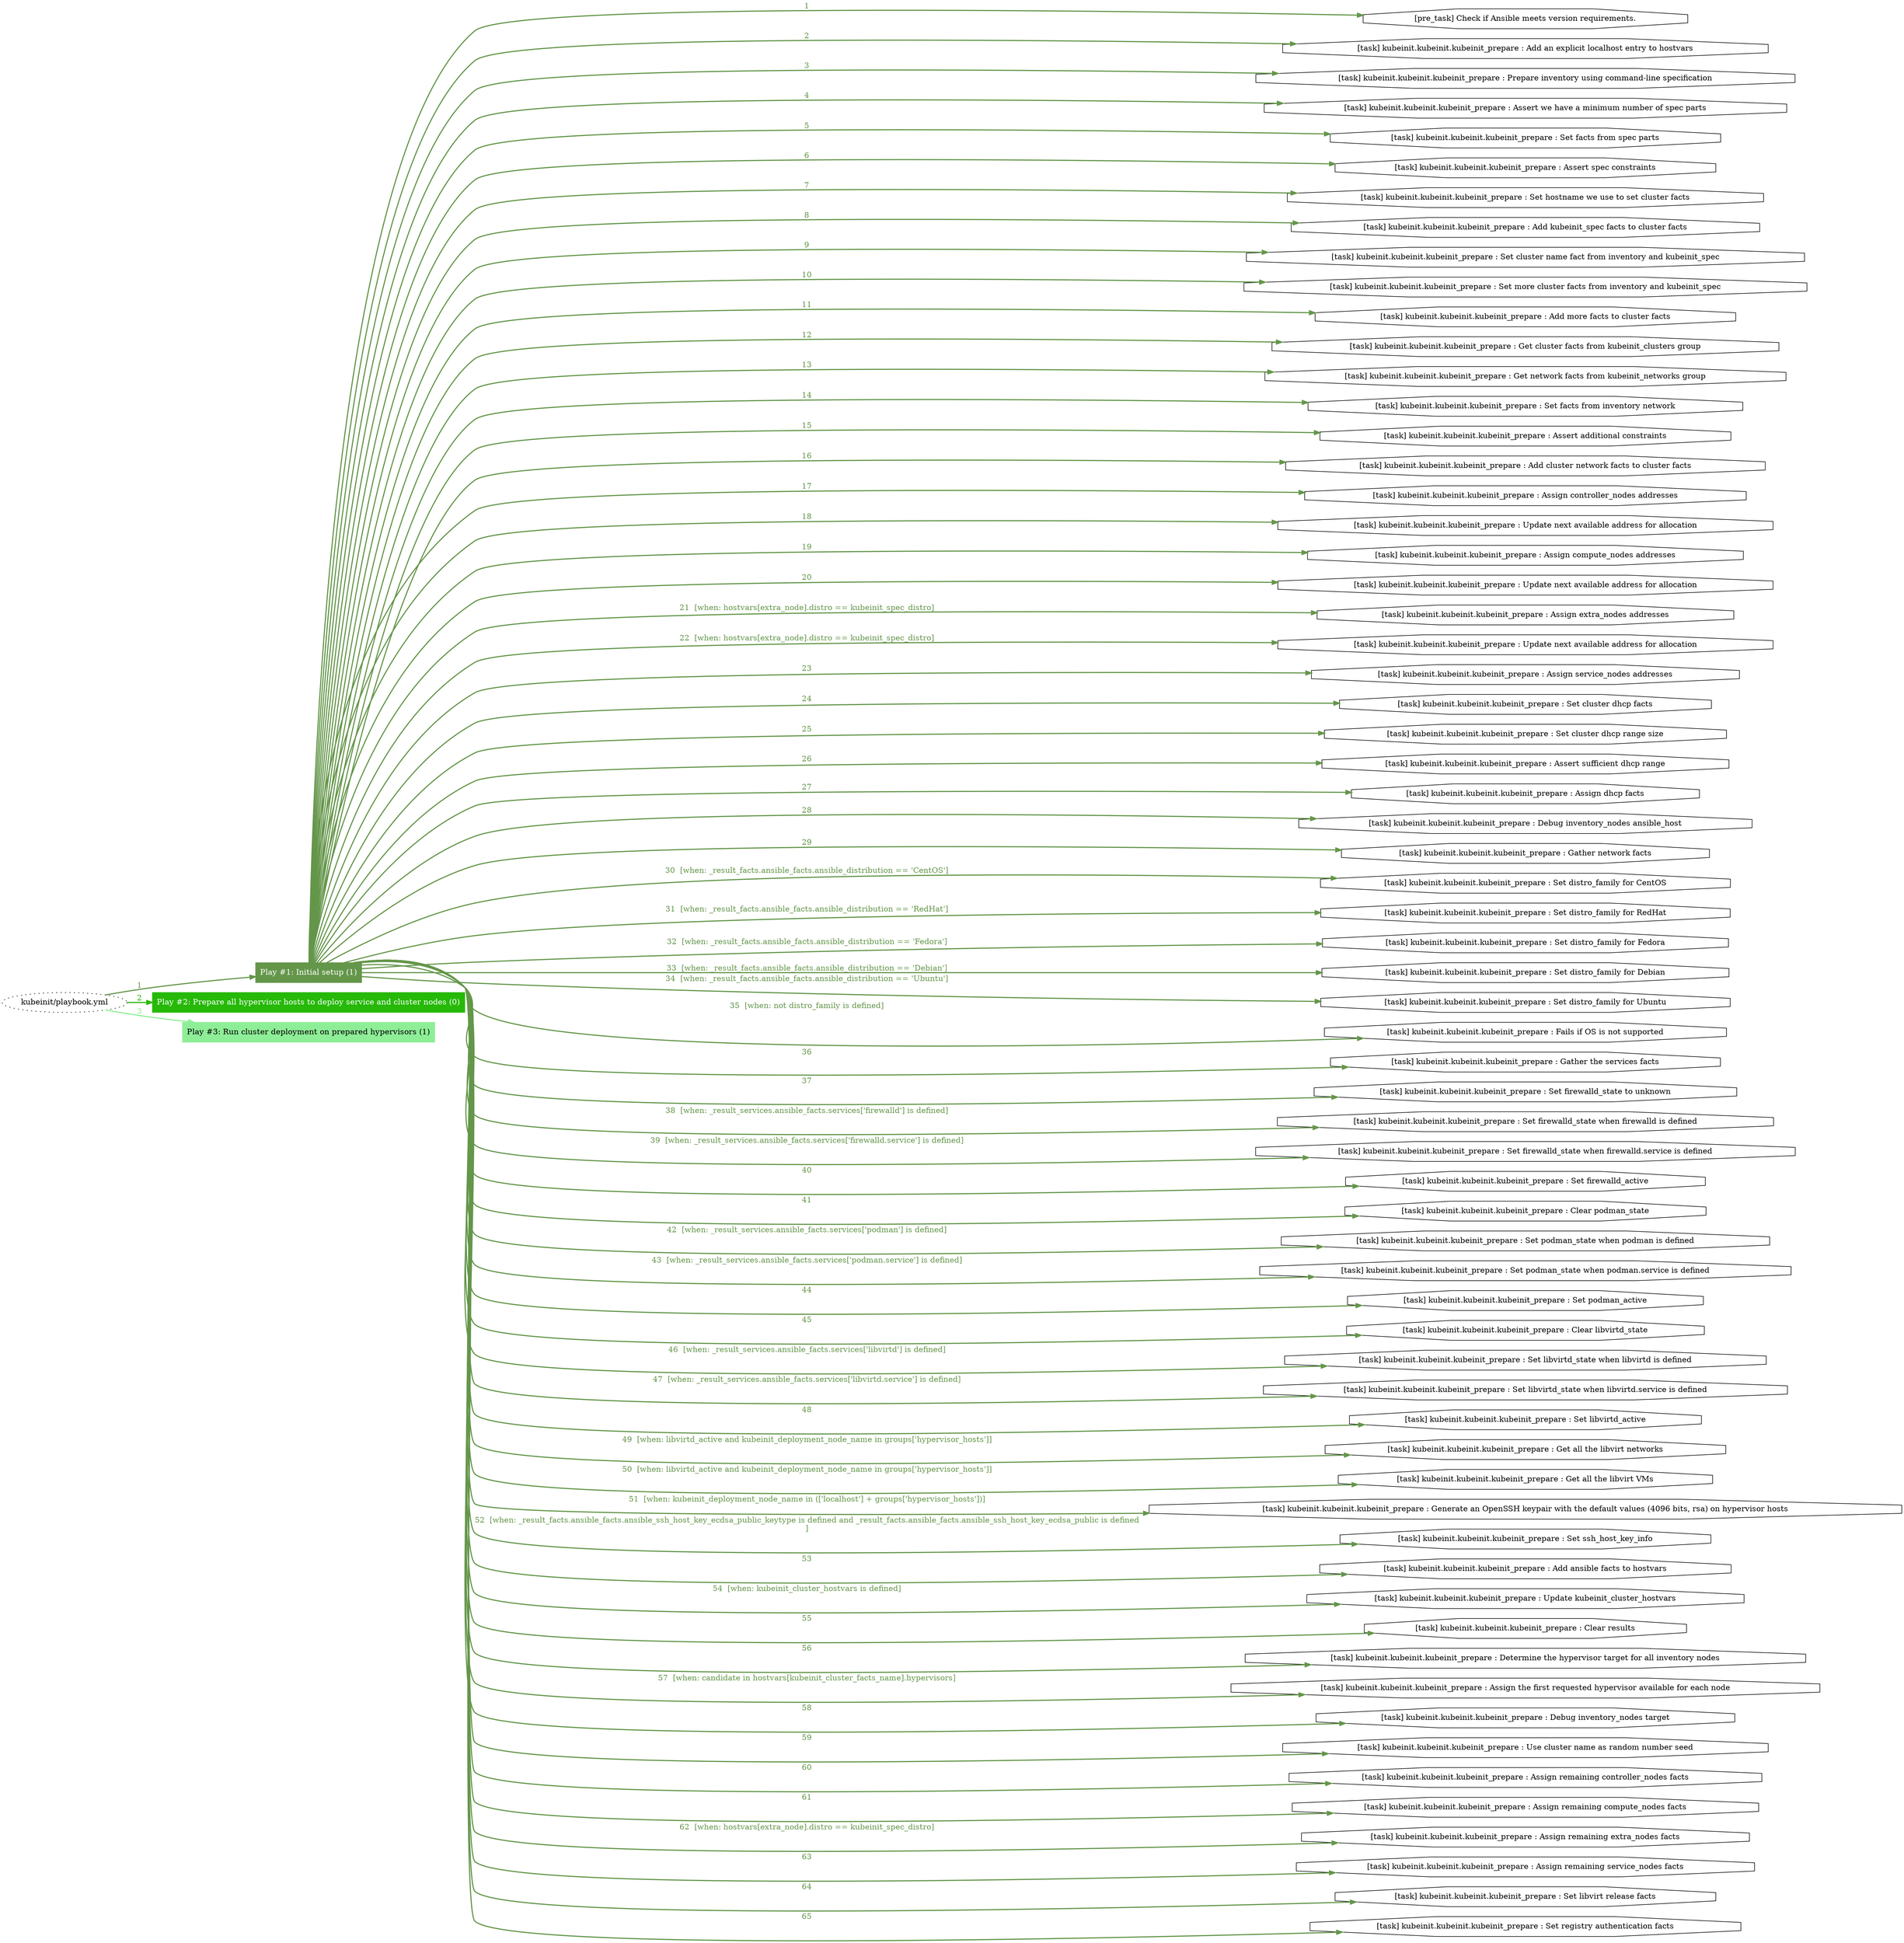 digraph "kubeinit/playbook.yml "{
	graph [concentrate=true ordering=in rankdir=LR ratio=fill]
	edge [esep=5 sep=10]
	"kubeinit/playbook.yml" [id=root_node style=dotted]
	subgraph "Play #1: Initial setup (1) "{
		"Play #1: Initial setup (1)" [color="#64964a" fontcolor="#ffffff" id="play_399ce149-455f-4004-9f06-9363acfd7caa" shape=box style=filled tooltip=localhost]
		"kubeinit/playbook.yml" -> "Play #1: Initial setup (1)" [label=1 color="#64964a" fontcolor="#64964a" id="edge_a1a1b803-c1c1-45e7-a47d-83db19627674" style=bold]
		"pre_task_4d5be199-dfbb-4159-9cbe-cad3bb071e56" [label="[pre_task] Check if Ansible meets version requirements." id="pre_task_4d5be199-dfbb-4159-9cbe-cad3bb071e56" shape=octagon tooltip="[pre_task] Check if Ansible meets version requirements."]
		"Play #1: Initial setup (1)" -> "pre_task_4d5be199-dfbb-4159-9cbe-cad3bb071e56" [label=1 color="#64964a" fontcolor="#64964a" id="edge_ada9a35f-3d71-4fa5-85c4-c6044ba500ae" style=bold]
		"task_ed6317d0-e94c-4d2a-b343-9c5943fefb93" [label="[task] kubeinit.kubeinit.kubeinit_prepare : Add an explicit localhost entry to hostvars" id="task_ed6317d0-e94c-4d2a-b343-9c5943fefb93" shape=octagon tooltip="[task] kubeinit.kubeinit.kubeinit_prepare : Add an explicit localhost entry to hostvars"]
		"Play #1: Initial setup (1)" -> "task_ed6317d0-e94c-4d2a-b343-9c5943fefb93" [label=2 color="#64964a" fontcolor="#64964a" id="edge_a1e7b3e8-26eb-41a2-b1b0-9c6a129a3ccb" style=bold]
		"task_588f159d-b802-44bc-8170-1acf29c821a8" [label="[task] kubeinit.kubeinit.kubeinit_prepare : Prepare inventory using command-line specification" id="task_588f159d-b802-44bc-8170-1acf29c821a8" shape=octagon tooltip="[task] kubeinit.kubeinit.kubeinit_prepare : Prepare inventory using command-line specification"]
		"Play #1: Initial setup (1)" -> "task_588f159d-b802-44bc-8170-1acf29c821a8" [label=3 color="#64964a" fontcolor="#64964a" id="edge_b2d25239-e764-4963-937d-392309e8d65e" style=bold]
		"task_009c2a46-f255-4731-8038-e555f53727b4" [label="[task] kubeinit.kubeinit.kubeinit_prepare : Assert we have a minimum number of spec parts" id="task_009c2a46-f255-4731-8038-e555f53727b4" shape=octagon tooltip="[task] kubeinit.kubeinit.kubeinit_prepare : Assert we have a minimum number of spec parts"]
		"Play #1: Initial setup (1)" -> "task_009c2a46-f255-4731-8038-e555f53727b4" [label=4 color="#64964a" fontcolor="#64964a" id="edge_6719265c-9e38-4333-8d35-28c9a2d02cf5" style=bold]
		"task_910dbec6-2547-4832-904b-49d7c9f0b213" [label="[task] kubeinit.kubeinit.kubeinit_prepare : Set facts from spec parts" id="task_910dbec6-2547-4832-904b-49d7c9f0b213" shape=octagon tooltip="[task] kubeinit.kubeinit.kubeinit_prepare : Set facts from spec parts"]
		"Play #1: Initial setup (1)" -> "task_910dbec6-2547-4832-904b-49d7c9f0b213" [label=5 color="#64964a" fontcolor="#64964a" id="edge_cbd35c2f-fdfa-4047-8d74-c4fc17aae674" style=bold]
		"task_75734a96-ea6b-4d88-9410-c03b9da9667f" [label="[task] kubeinit.kubeinit.kubeinit_prepare : Assert spec constraints" id="task_75734a96-ea6b-4d88-9410-c03b9da9667f" shape=octagon tooltip="[task] kubeinit.kubeinit.kubeinit_prepare : Assert spec constraints"]
		"Play #1: Initial setup (1)" -> "task_75734a96-ea6b-4d88-9410-c03b9da9667f" [label=6 color="#64964a" fontcolor="#64964a" id="edge_9f1295b8-0561-42cc-91ec-f04cb75bdcfe" style=bold]
		"task_04de55a1-9e31-4205-a69a-cf96341fe90f" [label="[task] kubeinit.kubeinit.kubeinit_prepare : Set hostname we use to set cluster facts" id="task_04de55a1-9e31-4205-a69a-cf96341fe90f" shape=octagon tooltip="[task] kubeinit.kubeinit.kubeinit_prepare : Set hostname we use to set cluster facts"]
		"Play #1: Initial setup (1)" -> "task_04de55a1-9e31-4205-a69a-cf96341fe90f" [label=7 color="#64964a" fontcolor="#64964a" id="edge_313de11a-d8c8-4f1b-bc45-4e84beede409" style=bold]
		"task_69a64d60-a6ad-4cec-b89a-ff13adcac070" [label="[task] kubeinit.kubeinit.kubeinit_prepare : Add kubeinit_spec facts to cluster facts" id="task_69a64d60-a6ad-4cec-b89a-ff13adcac070" shape=octagon tooltip="[task] kubeinit.kubeinit.kubeinit_prepare : Add kubeinit_spec facts to cluster facts"]
		"Play #1: Initial setup (1)" -> "task_69a64d60-a6ad-4cec-b89a-ff13adcac070" [label=8 color="#64964a" fontcolor="#64964a" id="edge_57a03393-1cf0-414f-97d5-8c8782188eff" style=bold]
		"task_baf81574-a23e-4e12-a0cd-88a9e8bf2079" [label="[task] kubeinit.kubeinit.kubeinit_prepare : Set cluster name fact from inventory and kubeinit_spec" id="task_baf81574-a23e-4e12-a0cd-88a9e8bf2079" shape=octagon tooltip="[task] kubeinit.kubeinit.kubeinit_prepare : Set cluster name fact from inventory and kubeinit_spec"]
		"Play #1: Initial setup (1)" -> "task_baf81574-a23e-4e12-a0cd-88a9e8bf2079" [label=9 color="#64964a" fontcolor="#64964a" id="edge_8c246a02-7224-4bc6-ae49-7b2634261a85" style=bold]
		"task_38247840-dd93-4749-9138-2c993467ca5d" [label="[task] kubeinit.kubeinit.kubeinit_prepare : Set more cluster facts from inventory and kubeinit_spec" id="task_38247840-dd93-4749-9138-2c993467ca5d" shape=octagon tooltip="[task] kubeinit.kubeinit.kubeinit_prepare : Set more cluster facts from inventory and kubeinit_spec"]
		"Play #1: Initial setup (1)" -> "task_38247840-dd93-4749-9138-2c993467ca5d" [label=10 color="#64964a" fontcolor="#64964a" id="edge_210a1509-9a80-4709-811f-75eb34e576a2" style=bold]
		"task_df1ab0ca-db01-45d3-bd51-42be772a907f" [label="[task] kubeinit.kubeinit.kubeinit_prepare : Add more facts to cluster facts" id="task_df1ab0ca-db01-45d3-bd51-42be772a907f" shape=octagon tooltip="[task] kubeinit.kubeinit.kubeinit_prepare : Add more facts to cluster facts"]
		"Play #1: Initial setup (1)" -> "task_df1ab0ca-db01-45d3-bd51-42be772a907f" [label=11 color="#64964a" fontcolor="#64964a" id="edge_a908a252-70ff-4e57-86fc-0e1fc5a200d3" style=bold]
		"task_53b0ccdc-2c65-4daf-a018-3e6942a844b6" [label="[task] kubeinit.kubeinit.kubeinit_prepare : Get cluster facts from kubeinit_clusters group" id="task_53b0ccdc-2c65-4daf-a018-3e6942a844b6" shape=octagon tooltip="[task] kubeinit.kubeinit.kubeinit_prepare : Get cluster facts from kubeinit_clusters group"]
		"Play #1: Initial setup (1)" -> "task_53b0ccdc-2c65-4daf-a018-3e6942a844b6" [label=12 color="#64964a" fontcolor="#64964a" id="edge_7af57ba1-f08d-46f8-b670-8ec3be464720" style=bold]
		"task_668f9caa-7ba1-4499-b7f7-0c2f3bb2397d" [label="[task] kubeinit.kubeinit.kubeinit_prepare : Get network facts from kubeinit_networks group" id="task_668f9caa-7ba1-4499-b7f7-0c2f3bb2397d" shape=octagon tooltip="[task] kubeinit.kubeinit.kubeinit_prepare : Get network facts from kubeinit_networks group"]
		"Play #1: Initial setup (1)" -> "task_668f9caa-7ba1-4499-b7f7-0c2f3bb2397d" [label=13 color="#64964a" fontcolor="#64964a" id="edge_62e8992e-ce65-48c8-a846-99061a2d4211" style=bold]
		"task_79aee0f9-e08b-4d40-9d58-d081536abc68" [label="[task] kubeinit.kubeinit.kubeinit_prepare : Set facts from inventory network" id="task_79aee0f9-e08b-4d40-9d58-d081536abc68" shape=octagon tooltip="[task] kubeinit.kubeinit.kubeinit_prepare : Set facts from inventory network"]
		"Play #1: Initial setup (1)" -> "task_79aee0f9-e08b-4d40-9d58-d081536abc68" [label=14 color="#64964a" fontcolor="#64964a" id="edge_ee1e5869-eef4-482b-bccf-c761c18f9c65" style=bold]
		"task_e49515e7-d1c9-4515-b1f9-598efbbd26d6" [label="[task] kubeinit.kubeinit.kubeinit_prepare : Assert additional constraints" id="task_e49515e7-d1c9-4515-b1f9-598efbbd26d6" shape=octagon tooltip="[task] kubeinit.kubeinit.kubeinit_prepare : Assert additional constraints"]
		"Play #1: Initial setup (1)" -> "task_e49515e7-d1c9-4515-b1f9-598efbbd26d6" [label=15 color="#64964a" fontcolor="#64964a" id="edge_f2085695-bd1b-42ff-8ae0-a229ce14d1a7" style=bold]
		"task_fa153f62-3d5b-4f8f-a2ac-03753a4ecd2e" [label="[task] kubeinit.kubeinit.kubeinit_prepare : Add cluster network facts to cluster facts" id="task_fa153f62-3d5b-4f8f-a2ac-03753a4ecd2e" shape=octagon tooltip="[task] kubeinit.kubeinit.kubeinit_prepare : Add cluster network facts to cluster facts"]
		"Play #1: Initial setup (1)" -> "task_fa153f62-3d5b-4f8f-a2ac-03753a4ecd2e" [label=16 color="#64964a" fontcolor="#64964a" id="edge_877933c7-b920-40dc-b2e8-9c145c7b424a" style=bold]
		"task_54451119-c319-4aed-bd0f-f179343c3d76" [label="[task] kubeinit.kubeinit.kubeinit_prepare : Assign controller_nodes addresses" id="task_54451119-c319-4aed-bd0f-f179343c3d76" shape=octagon tooltip="[task] kubeinit.kubeinit.kubeinit_prepare : Assign controller_nodes addresses"]
		"Play #1: Initial setup (1)" -> "task_54451119-c319-4aed-bd0f-f179343c3d76" [label=17 color="#64964a" fontcolor="#64964a" id="edge_8cc4515f-bb84-4f1a-a35c-02a029353c02" style=bold]
		"task_e04d0471-3105-4e2e-9cfb-4e9d97e59c50" [label="[task] kubeinit.kubeinit.kubeinit_prepare : Update next available address for allocation" id="task_e04d0471-3105-4e2e-9cfb-4e9d97e59c50" shape=octagon tooltip="[task] kubeinit.kubeinit.kubeinit_prepare : Update next available address for allocation"]
		"Play #1: Initial setup (1)" -> "task_e04d0471-3105-4e2e-9cfb-4e9d97e59c50" [label=18 color="#64964a" fontcolor="#64964a" id="edge_2e89be7a-739c-4561-80d5-65c069170594" style=bold]
		"task_dc8505e3-6a55-471f-b073-4a022c361e2e" [label="[task] kubeinit.kubeinit.kubeinit_prepare : Assign compute_nodes addresses" id="task_dc8505e3-6a55-471f-b073-4a022c361e2e" shape=octagon tooltip="[task] kubeinit.kubeinit.kubeinit_prepare : Assign compute_nodes addresses"]
		"Play #1: Initial setup (1)" -> "task_dc8505e3-6a55-471f-b073-4a022c361e2e" [label=19 color="#64964a" fontcolor="#64964a" id="edge_fbd13103-dbd8-47ef-be44-4d6495f92b24" style=bold]
		"task_74dcf1cf-f0a8-407a-8438-3e960e91fa37" [label="[task] kubeinit.kubeinit.kubeinit_prepare : Update next available address for allocation" id="task_74dcf1cf-f0a8-407a-8438-3e960e91fa37" shape=octagon tooltip="[task] kubeinit.kubeinit.kubeinit_prepare : Update next available address for allocation"]
		"Play #1: Initial setup (1)" -> "task_74dcf1cf-f0a8-407a-8438-3e960e91fa37" [label=20 color="#64964a" fontcolor="#64964a" id="edge_c10ac476-3b4a-42e9-833f-7132fd5752ea" style=bold]
		"task_b5d3665f-4982-4424-bc3b-4b3a81d2aa4b" [label="[task] kubeinit.kubeinit.kubeinit_prepare : Assign extra_nodes addresses" id="task_b5d3665f-4982-4424-bc3b-4b3a81d2aa4b" shape=octagon tooltip="[task] kubeinit.kubeinit.kubeinit_prepare : Assign extra_nodes addresses"]
		"Play #1: Initial setup (1)" -> "task_b5d3665f-4982-4424-bc3b-4b3a81d2aa4b" [label="21  [when: hostvars[extra_node].distro == kubeinit_spec_distro]" color="#64964a" fontcolor="#64964a" id="edge_935a199c-e0c2-4c77-a57e-4abe0ad20ec5" style=bold]
		"task_28b9187c-3d21-4522-90aa-15dd859c1e0f" [label="[task] kubeinit.kubeinit.kubeinit_prepare : Update next available address for allocation" id="task_28b9187c-3d21-4522-90aa-15dd859c1e0f" shape=octagon tooltip="[task] kubeinit.kubeinit.kubeinit_prepare : Update next available address for allocation"]
		"Play #1: Initial setup (1)" -> "task_28b9187c-3d21-4522-90aa-15dd859c1e0f" [label="22  [when: hostvars[extra_node].distro == kubeinit_spec_distro]" color="#64964a" fontcolor="#64964a" id="edge_3e7c77a1-e018-45f1-ab29-27df7a1f872f" style=bold]
		"task_81b0a732-858b-42b4-8c47-cc2ac0d7412d" [label="[task] kubeinit.kubeinit.kubeinit_prepare : Assign service_nodes addresses" id="task_81b0a732-858b-42b4-8c47-cc2ac0d7412d" shape=octagon tooltip="[task] kubeinit.kubeinit.kubeinit_prepare : Assign service_nodes addresses"]
		"Play #1: Initial setup (1)" -> "task_81b0a732-858b-42b4-8c47-cc2ac0d7412d" [label=23 color="#64964a" fontcolor="#64964a" id="edge_e6351ebc-43dd-44f6-ab1f-199902aee0a4" style=bold]
		"task_25e45cd1-4c1d-4019-9d9e-d017a05f28f6" [label="[task] kubeinit.kubeinit.kubeinit_prepare : Set cluster dhcp facts" id="task_25e45cd1-4c1d-4019-9d9e-d017a05f28f6" shape=octagon tooltip="[task] kubeinit.kubeinit.kubeinit_prepare : Set cluster dhcp facts"]
		"Play #1: Initial setup (1)" -> "task_25e45cd1-4c1d-4019-9d9e-d017a05f28f6" [label=24 color="#64964a" fontcolor="#64964a" id="edge_5b539fae-abb7-41ca-abe0-eb7f52ec39e4" style=bold]
		"task_66823374-0a30-4116-b3b1-52d50c0280f2" [label="[task] kubeinit.kubeinit.kubeinit_prepare : Set cluster dhcp range size" id="task_66823374-0a30-4116-b3b1-52d50c0280f2" shape=octagon tooltip="[task] kubeinit.kubeinit.kubeinit_prepare : Set cluster dhcp range size"]
		"Play #1: Initial setup (1)" -> "task_66823374-0a30-4116-b3b1-52d50c0280f2" [label=25 color="#64964a" fontcolor="#64964a" id="edge_0223c78b-b0fd-4e1b-b7c4-a392c4d86759" style=bold]
		"task_d6309f8d-c8e8-4944-bbeb-e3ed0fb46afb" [label="[task] kubeinit.kubeinit.kubeinit_prepare : Assert sufficient dhcp range" id="task_d6309f8d-c8e8-4944-bbeb-e3ed0fb46afb" shape=octagon tooltip="[task] kubeinit.kubeinit.kubeinit_prepare : Assert sufficient dhcp range"]
		"Play #1: Initial setup (1)" -> "task_d6309f8d-c8e8-4944-bbeb-e3ed0fb46afb" [label=26 color="#64964a" fontcolor="#64964a" id="edge_a0ee8928-8e9a-401c-8e40-4431aa9518e1" style=bold]
		"task_63fb87a4-e74e-4702-b69e-0da48348b5fc" [label="[task] kubeinit.kubeinit.kubeinit_prepare : Assign dhcp facts" id="task_63fb87a4-e74e-4702-b69e-0da48348b5fc" shape=octagon tooltip="[task] kubeinit.kubeinit.kubeinit_prepare : Assign dhcp facts"]
		"Play #1: Initial setup (1)" -> "task_63fb87a4-e74e-4702-b69e-0da48348b5fc" [label=27 color="#64964a" fontcolor="#64964a" id="edge_fefb6162-a74e-48f7-aa2c-5b6e25b670f4" style=bold]
		"task_4cb1d0e0-2d26-4be7-94d5-1ec51b7d4630" [label="[task] kubeinit.kubeinit.kubeinit_prepare : Debug inventory_nodes ansible_host" id="task_4cb1d0e0-2d26-4be7-94d5-1ec51b7d4630" shape=octagon tooltip="[task] kubeinit.kubeinit.kubeinit_prepare : Debug inventory_nodes ansible_host"]
		"Play #1: Initial setup (1)" -> "task_4cb1d0e0-2d26-4be7-94d5-1ec51b7d4630" [label=28 color="#64964a" fontcolor="#64964a" id="edge_176f886c-55ca-4f03-aa78-95cbeb872e93" style=bold]
		"task_9a19a331-374c-4a86-a991-87814db076a1" [label="[task] kubeinit.kubeinit.kubeinit_prepare : Gather network facts" id="task_9a19a331-374c-4a86-a991-87814db076a1" shape=octagon tooltip="[task] kubeinit.kubeinit.kubeinit_prepare : Gather network facts"]
		"Play #1: Initial setup (1)" -> "task_9a19a331-374c-4a86-a991-87814db076a1" [label=29 color="#64964a" fontcolor="#64964a" id="edge_ef48eae4-55ac-47fc-9023-ae09b5f305c4" style=bold]
		"task_58f2d076-51ba-4957-9ed0-4c759378ff22" [label="[task] kubeinit.kubeinit.kubeinit_prepare : Set distro_family for CentOS" id="task_58f2d076-51ba-4957-9ed0-4c759378ff22" shape=octagon tooltip="[task] kubeinit.kubeinit.kubeinit_prepare : Set distro_family for CentOS"]
		"Play #1: Initial setup (1)" -> "task_58f2d076-51ba-4957-9ed0-4c759378ff22" [label="30  [when: _result_facts.ansible_facts.ansible_distribution == 'CentOS']" color="#64964a" fontcolor="#64964a" id="edge_015d1af2-13d3-4391-9072-7f9fd5ad9a71" style=bold]
		"task_2bb0e640-d1f4-4a31-81a2-1336d6f3e94e" [label="[task] kubeinit.kubeinit.kubeinit_prepare : Set distro_family for RedHat" id="task_2bb0e640-d1f4-4a31-81a2-1336d6f3e94e" shape=octagon tooltip="[task] kubeinit.kubeinit.kubeinit_prepare : Set distro_family for RedHat"]
		"Play #1: Initial setup (1)" -> "task_2bb0e640-d1f4-4a31-81a2-1336d6f3e94e" [label="31  [when: _result_facts.ansible_facts.ansible_distribution == 'RedHat']" color="#64964a" fontcolor="#64964a" id="edge_48cbe469-a605-4531-956d-5cbc437d97a7" style=bold]
		"task_c2270f0e-b5b1-4e7b-b7b2-b76f9a197899" [label="[task] kubeinit.kubeinit.kubeinit_prepare : Set distro_family for Fedora" id="task_c2270f0e-b5b1-4e7b-b7b2-b76f9a197899" shape=octagon tooltip="[task] kubeinit.kubeinit.kubeinit_prepare : Set distro_family for Fedora"]
		"Play #1: Initial setup (1)" -> "task_c2270f0e-b5b1-4e7b-b7b2-b76f9a197899" [label="32  [when: _result_facts.ansible_facts.ansible_distribution == 'Fedora']" color="#64964a" fontcolor="#64964a" id="edge_1ca520fc-87c2-4945-8e42-70aaa3a82dd1" style=bold]
		"task_db6ae119-46b4-4064-bb34-6b1e03c1362a" [label="[task] kubeinit.kubeinit.kubeinit_prepare : Set distro_family for Debian" id="task_db6ae119-46b4-4064-bb34-6b1e03c1362a" shape=octagon tooltip="[task] kubeinit.kubeinit.kubeinit_prepare : Set distro_family for Debian"]
		"Play #1: Initial setup (1)" -> "task_db6ae119-46b4-4064-bb34-6b1e03c1362a" [label="33  [when: _result_facts.ansible_facts.ansible_distribution == 'Debian']" color="#64964a" fontcolor="#64964a" id="edge_3074cdfd-b08d-4e18-bad4-1dbc2c973402" style=bold]
		"task_d6874606-fc96-4cc9-aacc-ee329d81a33a" [label="[task] kubeinit.kubeinit.kubeinit_prepare : Set distro_family for Ubuntu" id="task_d6874606-fc96-4cc9-aacc-ee329d81a33a" shape=octagon tooltip="[task] kubeinit.kubeinit.kubeinit_prepare : Set distro_family for Ubuntu"]
		"Play #1: Initial setup (1)" -> "task_d6874606-fc96-4cc9-aacc-ee329d81a33a" [label="34  [when: _result_facts.ansible_facts.ansible_distribution == 'Ubuntu']" color="#64964a" fontcolor="#64964a" id="edge_4bfdd0bf-3bde-446c-8706-df65eb80f648" style=bold]
		"task_af05807f-0cc3-4189-866a-f1a01f85ca91" [label="[task] kubeinit.kubeinit.kubeinit_prepare : Fails if OS is not supported" id="task_af05807f-0cc3-4189-866a-f1a01f85ca91" shape=octagon tooltip="[task] kubeinit.kubeinit.kubeinit_prepare : Fails if OS is not supported"]
		"Play #1: Initial setup (1)" -> "task_af05807f-0cc3-4189-866a-f1a01f85ca91" [label="35  [when: not distro_family is defined]" color="#64964a" fontcolor="#64964a" id="edge_75e6417e-91e1-44b2-b5a7-890d8ccb4006" style=bold]
		"task_e2b31f06-f4ae-4b04-bb78-16d878c9d962" [label="[task] kubeinit.kubeinit.kubeinit_prepare : Gather the services facts" id="task_e2b31f06-f4ae-4b04-bb78-16d878c9d962" shape=octagon tooltip="[task] kubeinit.kubeinit.kubeinit_prepare : Gather the services facts"]
		"Play #1: Initial setup (1)" -> "task_e2b31f06-f4ae-4b04-bb78-16d878c9d962" [label=36 color="#64964a" fontcolor="#64964a" id="edge_cbf21b20-eb90-414f-9749-61f20eeecc0f" style=bold]
		"task_d28e319a-d970-411b-bd81-3a49a93b5ae4" [label="[task] kubeinit.kubeinit.kubeinit_prepare : Set firewalld_state to unknown" id="task_d28e319a-d970-411b-bd81-3a49a93b5ae4" shape=octagon tooltip="[task] kubeinit.kubeinit.kubeinit_prepare : Set firewalld_state to unknown"]
		"Play #1: Initial setup (1)" -> "task_d28e319a-d970-411b-bd81-3a49a93b5ae4" [label=37 color="#64964a" fontcolor="#64964a" id="edge_7d76852f-8742-418d-a110-2c3e0041da8e" style=bold]
		"task_7f2e0d49-317d-48a6-bbdf-17f33e7b56d5" [label="[task] kubeinit.kubeinit.kubeinit_prepare : Set firewalld_state when firewalld is defined" id="task_7f2e0d49-317d-48a6-bbdf-17f33e7b56d5" shape=octagon tooltip="[task] kubeinit.kubeinit.kubeinit_prepare : Set firewalld_state when firewalld is defined"]
		"Play #1: Initial setup (1)" -> "task_7f2e0d49-317d-48a6-bbdf-17f33e7b56d5" [label="38  [when: _result_services.ansible_facts.services['firewalld'] is defined]" color="#64964a" fontcolor="#64964a" id="edge_07d7ec43-84f3-4896-ab08-f8ba3bff7be2" style=bold]
		"task_68021ad9-fd6a-46f9-9892-a9d5913b344a" [label="[task] kubeinit.kubeinit.kubeinit_prepare : Set firewalld_state when firewalld.service is defined" id="task_68021ad9-fd6a-46f9-9892-a9d5913b344a" shape=octagon tooltip="[task] kubeinit.kubeinit.kubeinit_prepare : Set firewalld_state when firewalld.service is defined"]
		"Play #1: Initial setup (1)" -> "task_68021ad9-fd6a-46f9-9892-a9d5913b344a" [label="39  [when: _result_services.ansible_facts.services['firewalld.service'] is defined]" color="#64964a" fontcolor="#64964a" id="edge_54f6c8b5-eadd-4029-b7fe-776b55c3ab5c" style=bold]
		"task_a7a86b53-11dc-459c-8fb8-5330ff1546df" [label="[task] kubeinit.kubeinit.kubeinit_prepare : Set firewalld_active" id="task_a7a86b53-11dc-459c-8fb8-5330ff1546df" shape=octagon tooltip="[task] kubeinit.kubeinit.kubeinit_prepare : Set firewalld_active"]
		"Play #1: Initial setup (1)" -> "task_a7a86b53-11dc-459c-8fb8-5330ff1546df" [label=40 color="#64964a" fontcolor="#64964a" id="edge_c0b74a34-e8c9-4681-b3f7-3c516b39489a" style=bold]
		"task_b9fdf9f0-bf9b-4ec1-8002-ba394e59aa17" [label="[task] kubeinit.kubeinit.kubeinit_prepare : Clear podman_state" id="task_b9fdf9f0-bf9b-4ec1-8002-ba394e59aa17" shape=octagon tooltip="[task] kubeinit.kubeinit.kubeinit_prepare : Clear podman_state"]
		"Play #1: Initial setup (1)" -> "task_b9fdf9f0-bf9b-4ec1-8002-ba394e59aa17" [label=41 color="#64964a" fontcolor="#64964a" id="edge_896ec98e-a8cc-4ae3-97be-56bedd7609ac" style=bold]
		"task_3f796d03-c9b5-4796-b338-adebf74dad6a" [label="[task] kubeinit.kubeinit.kubeinit_prepare : Set podman_state when podman is defined" id="task_3f796d03-c9b5-4796-b338-adebf74dad6a" shape=octagon tooltip="[task] kubeinit.kubeinit.kubeinit_prepare : Set podman_state when podman is defined"]
		"Play #1: Initial setup (1)" -> "task_3f796d03-c9b5-4796-b338-adebf74dad6a" [label="42  [when: _result_services.ansible_facts.services['podman'] is defined]" color="#64964a" fontcolor="#64964a" id="edge_f9d1ed04-e0c8-47a4-9428-8afca30a184c" style=bold]
		"task_f7778446-a07a-4789-8cd4-e57dfc8e2a5c" [label="[task] kubeinit.kubeinit.kubeinit_prepare : Set podman_state when podman.service is defined" id="task_f7778446-a07a-4789-8cd4-e57dfc8e2a5c" shape=octagon tooltip="[task] kubeinit.kubeinit.kubeinit_prepare : Set podman_state when podman.service is defined"]
		"Play #1: Initial setup (1)" -> "task_f7778446-a07a-4789-8cd4-e57dfc8e2a5c" [label="43  [when: _result_services.ansible_facts.services['podman.service'] is defined]" color="#64964a" fontcolor="#64964a" id="edge_110c9bfb-6fd1-4d3e-af12-521470fb70c7" style=bold]
		"task_483de3df-d34a-4c5b-8267-fd9ce9c68479" [label="[task] kubeinit.kubeinit.kubeinit_prepare : Set podman_active" id="task_483de3df-d34a-4c5b-8267-fd9ce9c68479" shape=octagon tooltip="[task] kubeinit.kubeinit.kubeinit_prepare : Set podman_active"]
		"Play #1: Initial setup (1)" -> "task_483de3df-d34a-4c5b-8267-fd9ce9c68479" [label=44 color="#64964a" fontcolor="#64964a" id="edge_4a7ec771-fd1b-4248-9795-82a191c1ac12" style=bold]
		"task_217014b0-b328-4ad8-a3c4-f77f35eab18a" [label="[task] kubeinit.kubeinit.kubeinit_prepare : Clear libvirtd_state" id="task_217014b0-b328-4ad8-a3c4-f77f35eab18a" shape=octagon tooltip="[task] kubeinit.kubeinit.kubeinit_prepare : Clear libvirtd_state"]
		"Play #1: Initial setup (1)" -> "task_217014b0-b328-4ad8-a3c4-f77f35eab18a" [label=45 color="#64964a" fontcolor="#64964a" id="edge_d91cecea-0b92-4a22-9d33-76e585e3d080" style=bold]
		"task_b178d2c9-abb3-4f8c-8257-fb9d68e2c79e" [label="[task] kubeinit.kubeinit.kubeinit_prepare : Set libvirtd_state when libvirtd is defined" id="task_b178d2c9-abb3-4f8c-8257-fb9d68e2c79e" shape=octagon tooltip="[task] kubeinit.kubeinit.kubeinit_prepare : Set libvirtd_state when libvirtd is defined"]
		"Play #1: Initial setup (1)" -> "task_b178d2c9-abb3-4f8c-8257-fb9d68e2c79e" [label="46  [when: _result_services.ansible_facts.services['libvirtd'] is defined]" color="#64964a" fontcolor="#64964a" id="edge_97c8432b-0276-478f-80ee-3357401d8926" style=bold]
		"task_7372a2ff-abe9-47ff-b42b-21e33b189ae4" [label="[task] kubeinit.kubeinit.kubeinit_prepare : Set libvirtd_state when libvirtd.service is defined" id="task_7372a2ff-abe9-47ff-b42b-21e33b189ae4" shape=octagon tooltip="[task] kubeinit.kubeinit.kubeinit_prepare : Set libvirtd_state when libvirtd.service is defined"]
		"Play #1: Initial setup (1)" -> "task_7372a2ff-abe9-47ff-b42b-21e33b189ae4" [label="47  [when: _result_services.ansible_facts.services['libvirtd.service'] is defined]" color="#64964a" fontcolor="#64964a" id="edge_781bbded-698e-481b-bed7-a922bad7d976" style=bold]
		"task_45440197-604f-4c1d-ae45-bae9a76c306f" [label="[task] kubeinit.kubeinit.kubeinit_prepare : Set libvirtd_active" id="task_45440197-604f-4c1d-ae45-bae9a76c306f" shape=octagon tooltip="[task] kubeinit.kubeinit.kubeinit_prepare : Set libvirtd_active"]
		"Play #1: Initial setup (1)" -> "task_45440197-604f-4c1d-ae45-bae9a76c306f" [label=48 color="#64964a" fontcolor="#64964a" id="edge_4a748795-86cd-459c-a7ef-ff9c5aa3bed2" style=bold]
		"task_0761a040-9fff-4367-ac90-c5b1c05b4d67" [label="[task] kubeinit.kubeinit.kubeinit_prepare : Get all the libvirt networks" id="task_0761a040-9fff-4367-ac90-c5b1c05b4d67" shape=octagon tooltip="[task] kubeinit.kubeinit.kubeinit_prepare : Get all the libvirt networks"]
		"Play #1: Initial setup (1)" -> "task_0761a040-9fff-4367-ac90-c5b1c05b4d67" [label="49  [when: libvirtd_active and kubeinit_deployment_node_name in groups['hypervisor_hosts']]" color="#64964a" fontcolor="#64964a" id="edge_01535fb6-1fcc-48ea-b0d7-bb107160b67c" style=bold]
		"task_ad1c7f39-9b4d-42cf-bfe9-6478269f2b52" [label="[task] kubeinit.kubeinit.kubeinit_prepare : Get all the libvirt VMs" id="task_ad1c7f39-9b4d-42cf-bfe9-6478269f2b52" shape=octagon tooltip="[task] kubeinit.kubeinit.kubeinit_prepare : Get all the libvirt VMs"]
		"Play #1: Initial setup (1)" -> "task_ad1c7f39-9b4d-42cf-bfe9-6478269f2b52" [label="50  [when: libvirtd_active and kubeinit_deployment_node_name in groups['hypervisor_hosts']]" color="#64964a" fontcolor="#64964a" id="edge_690e41cb-48f5-47f0-85fc-d96a1374b57c" style=bold]
		"task_a6074113-ad67-447c-bc9b-d18954583358" [label="[task] kubeinit.kubeinit.kubeinit_prepare : Generate an OpenSSH keypair with the default values (4096 bits, rsa) on hypervisor hosts" id="task_a6074113-ad67-447c-bc9b-d18954583358" shape=octagon tooltip="[task] kubeinit.kubeinit.kubeinit_prepare : Generate an OpenSSH keypair with the default values (4096 bits, rsa) on hypervisor hosts"]
		"Play #1: Initial setup (1)" -> "task_a6074113-ad67-447c-bc9b-d18954583358" [label="51  [when: kubeinit_deployment_node_name in (['localhost'] + groups['hypervisor_hosts'])]" color="#64964a" fontcolor="#64964a" id="edge_32d176f9-2523-46f4-ba60-4752056c211b" style=bold]
		"task_bc2699a8-dea4-43a7-a55e-539087e0b37b" [label="[task] kubeinit.kubeinit.kubeinit_prepare : Set ssh_host_key_info" id="task_bc2699a8-dea4-43a7-a55e-539087e0b37b" shape=octagon tooltip="[task] kubeinit.kubeinit.kubeinit_prepare : Set ssh_host_key_info"]
		"Play #1: Initial setup (1)" -> "task_bc2699a8-dea4-43a7-a55e-539087e0b37b" [label="52  [when: _result_facts.ansible_facts.ansible_ssh_host_key_ecdsa_public_keytype is defined and _result_facts.ansible_facts.ansible_ssh_host_key_ecdsa_public is defined
]" color="#64964a" fontcolor="#64964a" id="edge_e28c4945-e183-432e-952a-1401f34e9d48" style=bold]
		"task_3f1a8fb3-f953-465b-a95d-4acae3f7f553" [label="[task] kubeinit.kubeinit.kubeinit_prepare : Add ansible facts to hostvars" id="task_3f1a8fb3-f953-465b-a95d-4acae3f7f553" shape=octagon tooltip="[task] kubeinit.kubeinit.kubeinit_prepare : Add ansible facts to hostvars"]
		"Play #1: Initial setup (1)" -> "task_3f1a8fb3-f953-465b-a95d-4acae3f7f553" [label=53 color="#64964a" fontcolor="#64964a" id="edge_f7f022a5-dd82-477b-8eca-2aabf5425ecc" style=bold]
		"task_09d42238-e7fe-4c3f-b906-fca3201ae7c1" [label="[task] kubeinit.kubeinit.kubeinit_prepare : Update kubeinit_cluster_hostvars" id="task_09d42238-e7fe-4c3f-b906-fca3201ae7c1" shape=octagon tooltip="[task] kubeinit.kubeinit.kubeinit_prepare : Update kubeinit_cluster_hostvars"]
		"Play #1: Initial setup (1)" -> "task_09d42238-e7fe-4c3f-b906-fca3201ae7c1" [label="54  [when: kubeinit_cluster_hostvars is defined]" color="#64964a" fontcolor="#64964a" id="edge_3a61e602-677f-413c-90dd-f2499275bf84" style=bold]
		"task_4ac82354-a630-4eef-aa4c-0d1e08d27a94" [label="[task] kubeinit.kubeinit.kubeinit_prepare : Clear results" id="task_4ac82354-a630-4eef-aa4c-0d1e08d27a94" shape=octagon tooltip="[task] kubeinit.kubeinit.kubeinit_prepare : Clear results"]
		"Play #1: Initial setup (1)" -> "task_4ac82354-a630-4eef-aa4c-0d1e08d27a94" [label=55 color="#64964a" fontcolor="#64964a" id="edge_d9667ac1-0ea2-4f58-a7f0-8deba63fefb3" style=bold]
		"task_0b00c1ec-b54d-461e-b1fd-e7382d386817" [label="[task] kubeinit.kubeinit.kubeinit_prepare : Determine the hypervisor target for all inventory nodes" id="task_0b00c1ec-b54d-461e-b1fd-e7382d386817" shape=octagon tooltip="[task] kubeinit.kubeinit.kubeinit_prepare : Determine the hypervisor target for all inventory nodes"]
		"Play #1: Initial setup (1)" -> "task_0b00c1ec-b54d-461e-b1fd-e7382d386817" [label=56 color="#64964a" fontcolor="#64964a" id="edge_aa06d850-ff57-4a9f-8d98-9946783bd87e" style=bold]
		"task_1dc5b582-ecfb-411c-9474-0aa1569fdb3d" [label="[task] kubeinit.kubeinit.kubeinit_prepare : Assign the first requested hypervisor available for each node" id="task_1dc5b582-ecfb-411c-9474-0aa1569fdb3d" shape=octagon tooltip="[task] kubeinit.kubeinit.kubeinit_prepare : Assign the first requested hypervisor available for each node"]
		"Play #1: Initial setup (1)" -> "task_1dc5b582-ecfb-411c-9474-0aa1569fdb3d" [label="57  [when: candidate in hostvars[kubeinit_cluster_facts_name].hypervisors]" color="#64964a" fontcolor="#64964a" id="edge_29767f2c-a298-4eb0-a239-f649e5e8933f" style=bold]
		"task_435687f0-b9c7-4f4e-8427-9d6382f18b92" [label="[task] kubeinit.kubeinit.kubeinit_prepare : Debug inventory_nodes target" id="task_435687f0-b9c7-4f4e-8427-9d6382f18b92" shape=octagon tooltip="[task] kubeinit.kubeinit.kubeinit_prepare : Debug inventory_nodes target"]
		"Play #1: Initial setup (1)" -> "task_435687f0-b9c7-4f4e-8427-9d6382f18b92" [label=58 color="#64964a" fontcolor="#64964a" id="edge_0e9e8dbd-3ec5-4ef5-abbb-bded85b6304b" style=bold]
		"task_7e621c2d-d4ad-4ce4-8d13-d0db3535443f" [label="[task] kubeinit.kubeinit.kubeinit_prepare : Use cluster name as random number seed" id="task_7e621c2d-d4ad-4ce4-8d13-d0db3535443f" shape=octagon tooltip="[task] kubeinit.kubeinit.kubeinit_prepare : Use cluster name as random number seed"]
		"Play #1: Initial setup (1)" -> "task_7e621c2d-d4ad-4ce4-8d13-d0db3535443f" [label=59 color="#64964a" fontcolor="#64964a" id="edge_720c23f8-5c10-4ad0-9273-4186a79a1297" style=bold]
		"task_ddefc333-56ff-48e5-946b-83cd461b956e" [label="[task] kubeinit.kubeinit.kubeinit_prepare : Assign remaining controller_nodes facts" id="task_ddefc333-56ff-48e5-946b-83cd461b956e" shape=octagon tooltip="[task] kubeinit.kubeinit.kubeinit_prepare : Assign remaining controller_nodes facts"]
		"Play #1: Initial setup (1)" -> "task_ddefc333-56ff-48e5-946b-83cd461b956e" [label=60 color="#64964a" fontcolor="#64964a" id="edge_c46e0de8-1f57-4d65-bd17-6728d07f653b" style=bold]
		"task_7d09600a-d94c-445c-bc40-407fef464e79" [label="[task] kubeinit.kubeinit.kubeinit_prepare : Assign remaining compute_nodes facts" id="task_7d09600a-d94c-445c-bc40-407fef464e79" shape=octagon tooltip="[task] kubeinit.kubeinit.kubeinit_prepare : Assign remaining compute_nodes facts"]
		"Play #1: Initial setup (1)" -> "task_7d09600a-d94c-445c-bc40-407fef464e79" [label=61 color="#64964a" fontcolor="#64964a" id="edge_f525b232-00af-4af4-ae84-e4157d6a0f2d" style=bold]
		"task_9834b0ff-e3ba-4901-a02b-0344fc2bfd05" [label="[task] kubeinit.kubeinit.kubeinit_prepare : Assign remaining extra_nodes facts" id="task_9834b0ff-e3ba-4901-a02b-0344fc2bfd05" shape=octagon tooltip="[task] kubeinit.kubeinit.kubeinit_prepare : Assign remaining extra_nodes facts"]
		"Play #1: Initial setup (1)" -> "task_9834b0ff-e3ba-4901-a02b-0344fc2bfd05" [label="62  [when: hostvars[extra_node].distro == kubeinit_spec_distro]" color="#64964a" fontcolor="#64964a" id="edge_e9763e48-4989-4140-b664-45fe2b812750" style=bold]
		"task_206cb0c0-8815-451c-9e82-18c935f2e6d3" [label="[task] kubeinit.kubeinit.kubeinit_prepare : Assign remaining service_nodes facts" id="task_206cb0c0-8815-451c-9e82-18c935f2e6d3" shape=octagon tooltip="[task] kubeinit.kubeinit.kubeinit_prepare : Assign remaining service_nodes facts"]
		"Play #1: Initial setup (1)" -> "task_206cb0c0-8815-451c-9e82-18c935f2e6d3" [label=63 color="#64964a" fontcolor="#64964a" id="edge_9ad53951-3f69-4e4d-a408-82b119001c73" style=bold]
		"task_d30568cc-e4ef-47e7-9388-d903da198b6b" [label="[task] kubeinit.kubeinit.kubeinit_prepare : Set libvirt release facts" id="task_d30568cc-e4ef-47e7-9388-d903da198b6b" shape=octagon tooltip="[task] kubeinit.kubeinit.kubeinit_prepare : Set libvirt release facts"]
		"Play #1: Initial setup (1)" -> "task_d30568cc-e4ef-47e7-9388-d903da198b6b" [label=64 color="#64964a" fontcolor="#64964a" id="edge_2d6b6061-6fb0-4b0e-901f-7d3946137e77" style=bold]
		"task_50b9c0b3-bf3c-4a3f-8856-d0a4e3353ec8" [label="[task] kubeinit.kubeinit.kubeinit_prepare : Set registry authentication facts" id="task_50b9c0b3-bf3c-4a3f-8856-d0a4e3353ec8" shape=octagon tooltip="[task] kubeinit.kubeinit.kubeinit_prepare : Set registry authentication facts"]
		"Play #1: Initial setup (1)" -> "task_50b9c0b3-bf3c-4a3f-8856-d0a4e3353ec8" [label=65 color="#64964a" fontcolor="#64964a" id="edge_956cd9ac-3c26-4258-b25b-d1e3a4f482f6" style=bold]
	}
	subgraph "Play #2: Prepare all hypervisor hosts to deploy service and cluster nodes (0) "{
		"Play #2: Prepare all hypervisor hosts to deploy service and cluster nodes (0)" [color="#26b907" fontcolor="#ffffff" id="play_f81110f7-4b71-46a5-b59e-83b6e90d90c2" shape=box style=filled tooltip=""]
		"kubeinit/playbook.yml" -> "Play #2: Prepare all hypervisor hosts to deploy service and cluster nodes (0)" [label=2 color="#26b907" fontcolor="#26b907" id="edge_205b8cc0-67aa-4e98-80b3-969f49845f04" style=bold]
	}
	subgraph "Play #3: Run cluster deployment on prepared hypervisors (1) "{
		"Play #3: Run cluster deployment on prepared hypervisors (1)" [color="#8eee97" fontcolor="#000000" id="play_969b01bf-64e7-41a0-957a-aa30e83772ed" shape=box style=filled tooltip=localhost]
		"kubeinit/playbook.yml" -> "Play #3: Run cluster deployment on prepared hypervisors (1)" [label=3 color="#8eee97" fontcolor="#8eee97" id="edge_658532b6-927c-41fd-a63c-c11a08dd1827" style=bold]
	}
}
